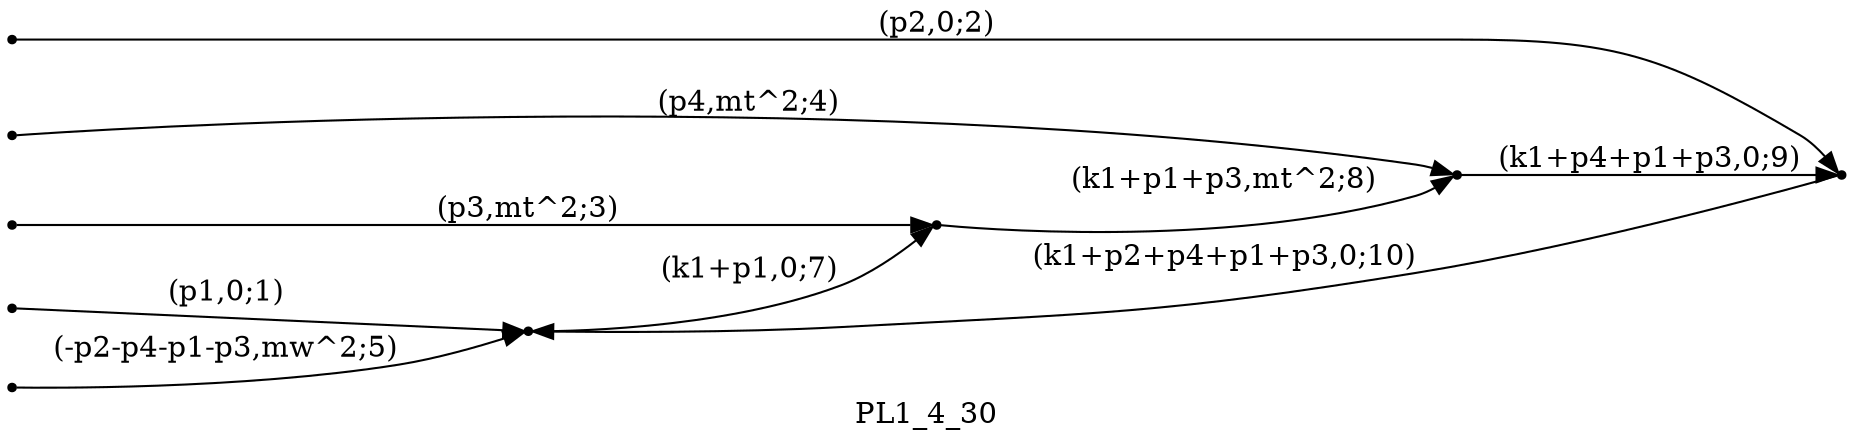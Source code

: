 digraph PL1_4_30 {
  label="PL1_4_30";
  rankdir="LR";
  subgraph edges {
    -1 -> 4 [label="(p1,0;1)"];
    -2 -> 3 [label="(p2,0;2)"];
    -3 -> 1 [label="(p3,mt^2;3)"];
    -4 -> 2 [label="(p4,mt^2;4)"];
    -5 -> 4 [label="(-p2-p4-p1-p3,mw^2;5)"];
    4 -> 1 [label="(k1+p1,0;7)"];
    1 -> 2 [label="(k1+p1+p3,mt^2;8)"];
    2 -> 3 [label="(k1+p4+p1+p3,0;9)"];
    3 -> 4 [label="(k1+p2+p4+p1+p3,0;10)"];
  }
  subgraph incoming { rank="source"; -1; -2; -3; -4; -5; }
-5 [shape=point];
-4 [shape=point];
-3 [shape=point];
-2 [shape=point];
-1 [shape=point];
1 [shape=point];
2 [shape=point];
3 [shape=point];
4 [shape=point];
}

